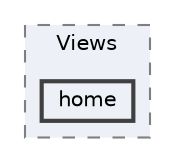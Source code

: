 digraph "app/Views/home"
{
 // LATEX_PDF_SIZE
  bgcolor="transparent";
  edge [fontname=Helvetica,fontsize=10,labelfontname=Helvetica,labelfontsize=10];
  node [fontname=Helvetica,fontsize=10,shape=box,height=0.2,width=0.4];
  compound=true
  subgraph clusterdir_71aab6f90b0412e948eb651ee031ad84 {
    graph [ bgcolor="#edf0f7", pencolor="grey50", label="Views", fontname=Helvetica,fontsize=10 style="filled,dashed", URL="dir_71aab6f90b0412e948eb651ee031ad84.html",tooltip=""]
  dir_7a76b8106d189fc685ab4d3871ae0862 [label="home", fillcolor="#edf0f7", color="grey25", style="filled,bold", URL="dir_7a76b8106d189fc685ab4d3871ae0862.html",tooltip=""];
  }
}
